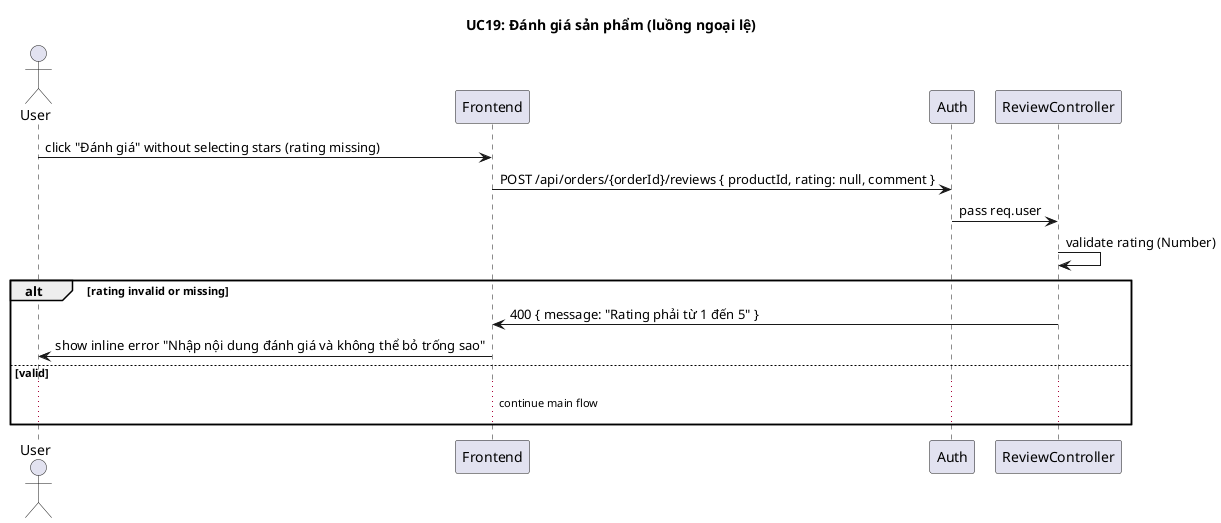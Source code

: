 @startuml

title UC19: Đánh giá sản phẩm (luồng ngoại lệ)

actor User
participant Frontend
participant Auth
participant ReviewController

User -> Frontend: click "Đánh giá" without selecting stars (rating missing)
Frontend -> Auth: POST /api/orders/{orderId}/reviews { productId, rating: null, comment }
Auth -> ReviewController: pass req.user
ReviewController -> ReviewController: validate rating (Number)
alt rating invalid or missing
  ReviewController -> Frontend: 400 { message: "Rating phải từ 1 đến 5" }
  Frontend -> User: show inline error "Nhập nội dung đánh giá và không thể bỏ trống sao"
else valid
  ... continue main flow ...
end
@enduml